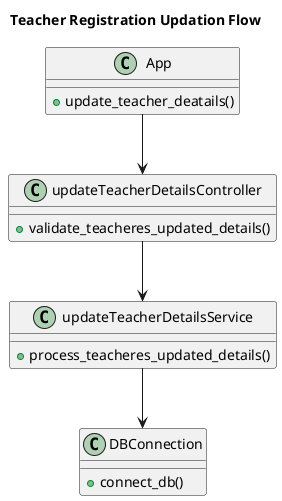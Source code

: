 @startuml ""
title Teacher Registration Updation Flow

class App {
    +update_teacher_deatails()
}

class updateTeacherDetailsController {
    +validate_teacheres_updated_details()
}

class updateTeacherDetailsService {
    +process_teacheres_updated_details()
}

class DBConnection {
    +connect_db()
}

App --> updateTeacherDetailsController
updateTeacherDetailsController --> updateTeacherDetailsService 
updateTeacherDetailsService --> DBConnection

@enduml
